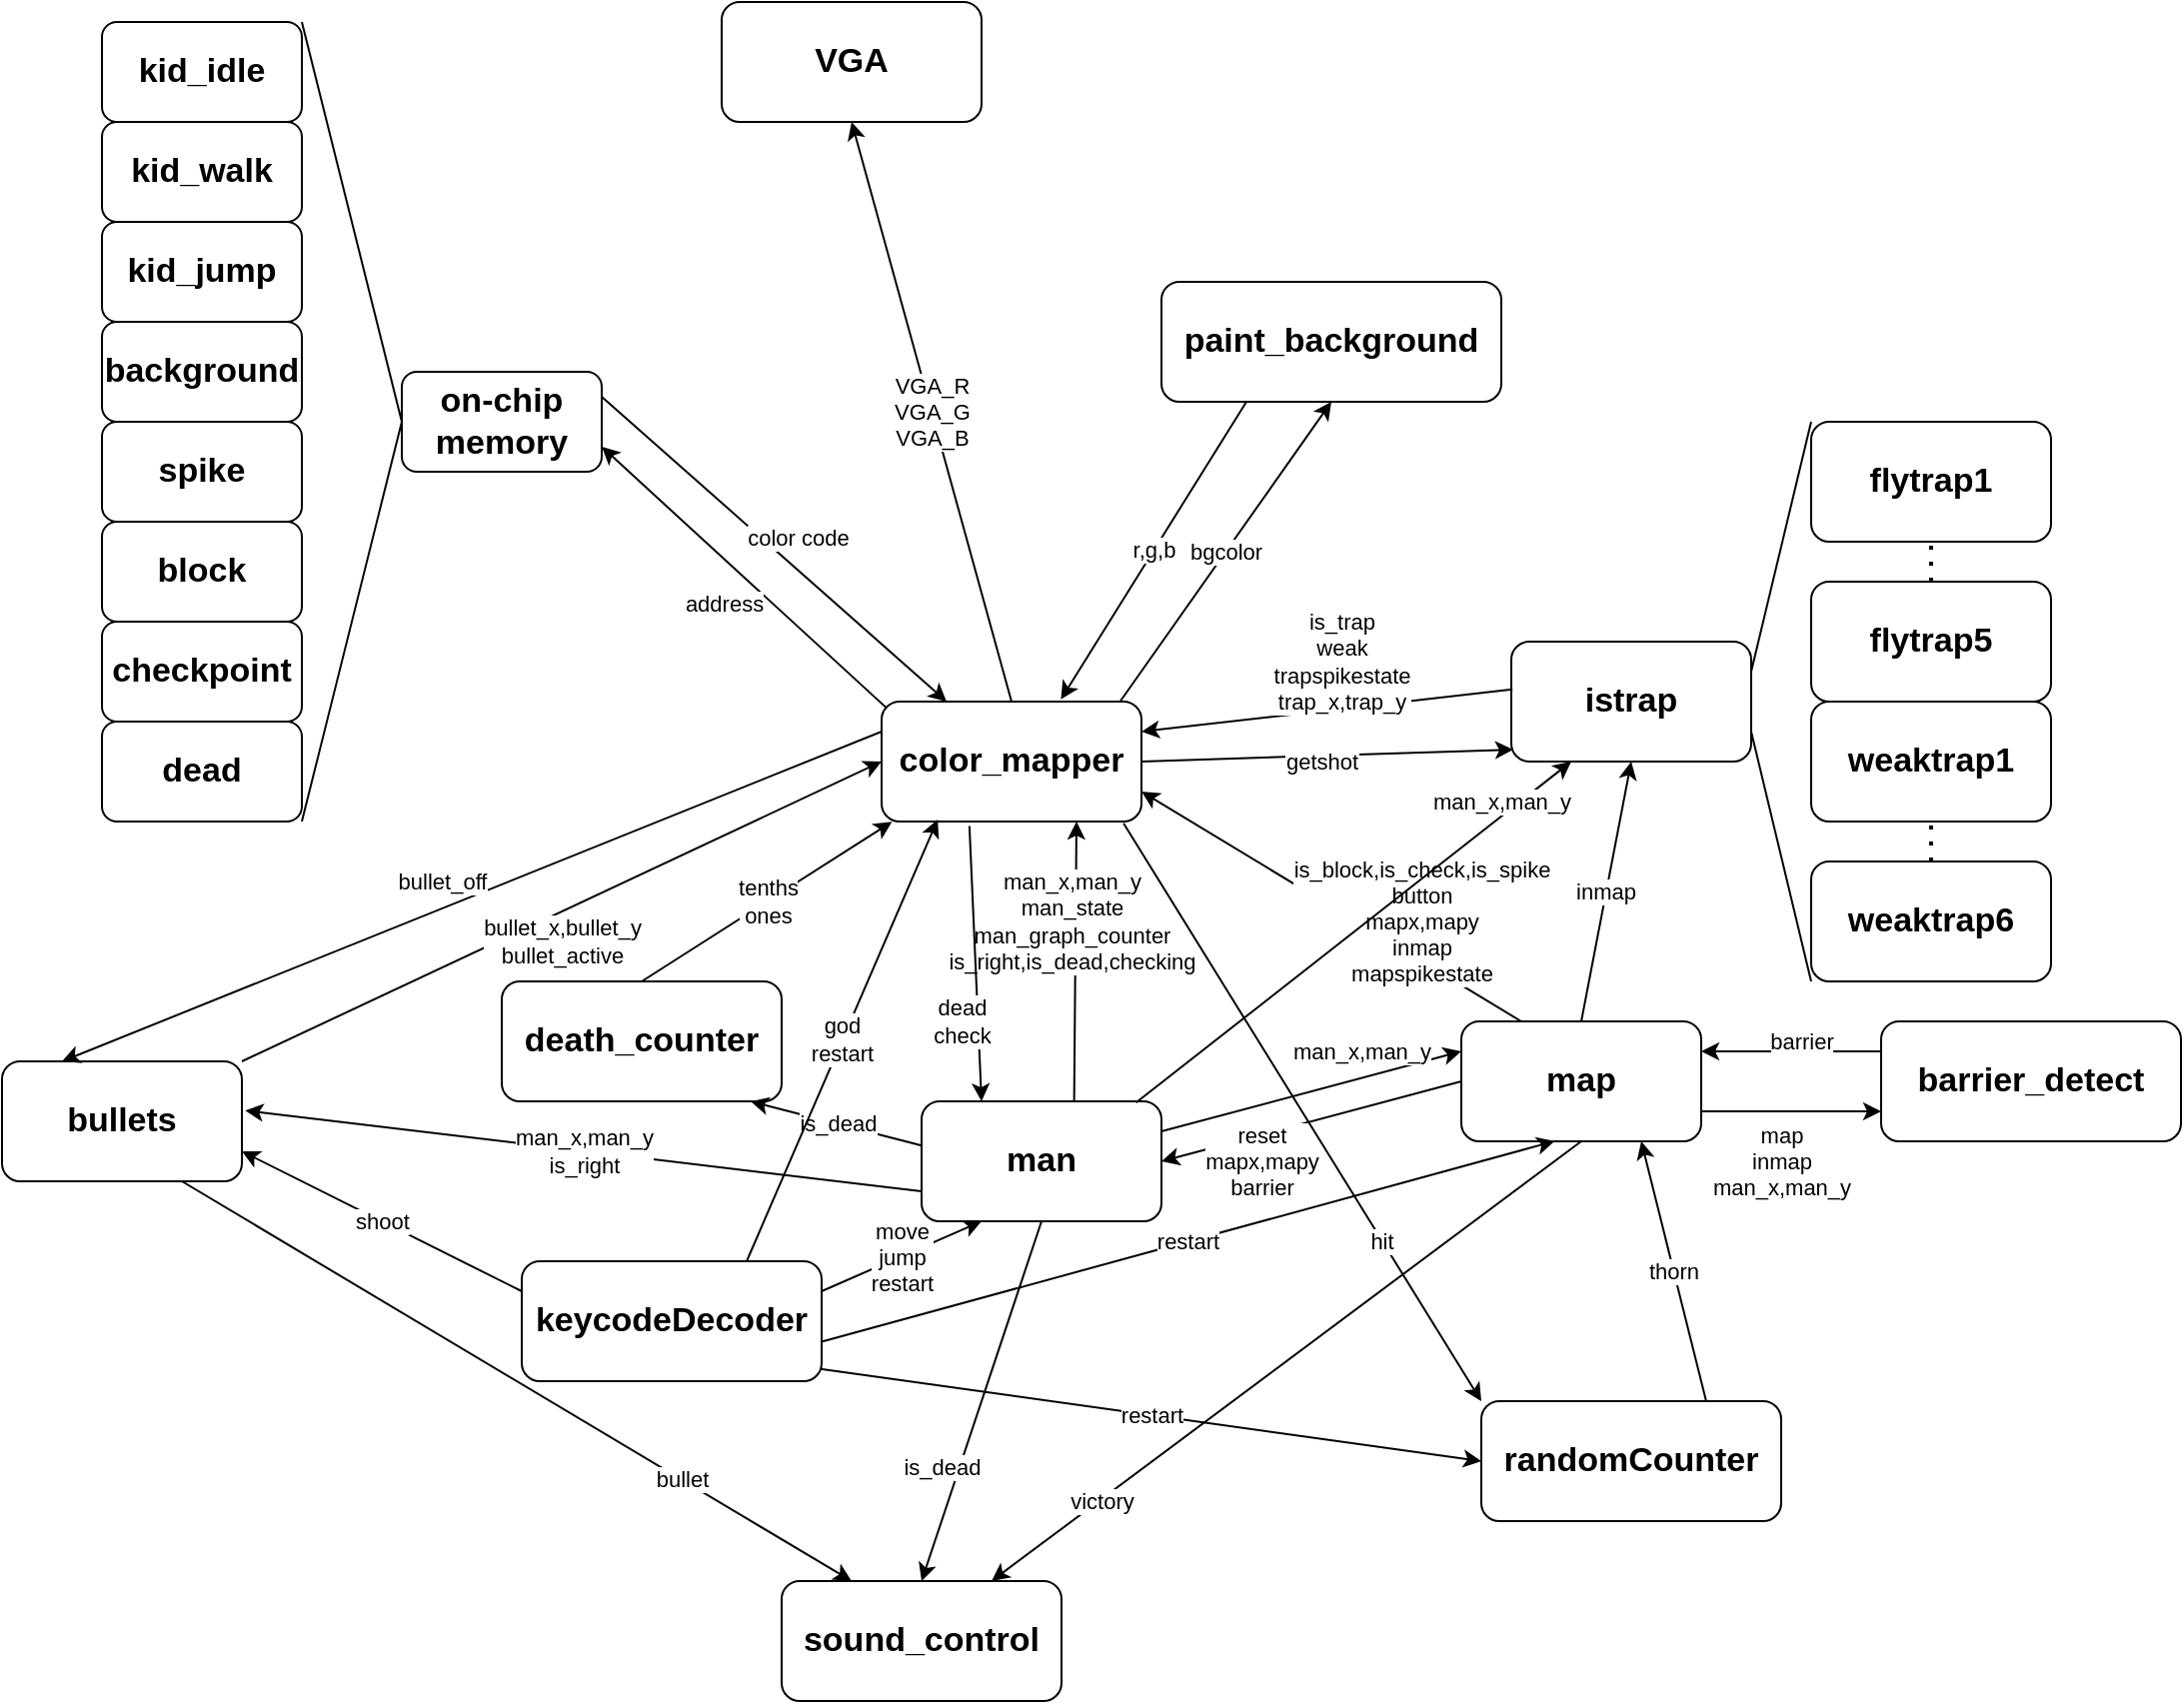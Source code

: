<mxfile version="14.1.8" type="device"><diagram id="t_A8ErgdnudNULZRxGV7" name="Page-1"><mxGraphModel dx="1038" dy="616" grid="1" gridSize="10" guides="1" tooltips="1" connect="1" arrows="1" fold="1" page="1" pageScale="1" pageWidth="3300" pageHeight="4681" math="0" shadow="0"><root><mxCell id="0"/><mxCell id="1" parent="0"/><mxCell id="ergnLRA7xsFLwOkWXKVh-1" value="&lt;font style=&quot;font-size: 17px&quot;&gt;&lt;b&gt;color_mapper&lt;/b&gt;&lt;/font&gt;" style="rounded=1;whiteSpace=wrap;html=1;" parent="1" vertex="1"><mxGeometry x="1210" y="700" width="130" height="60" as="geometry"/></mxCell><mxCell id="ergnLRA7xsFLwOkWXKVh-6" value="&lt;font style=&quot;font-size: 17px&quot;&gt;&lt;b&gt;map&lt;/b&gt;&lt;/font&gt;" style="rounded=1;whiteSpace=wrap;html=1;" parent="1" vertex="1"><mxGeometry x="1500" y="860" width="120" height="60" as="geometry"/></mxCell><mxCell id="ergnLRA7xsFLwOkWXKVh-7" value="&lt;font style=&quot;font-size: 17px&quot;&gt;&lt;b&gt;istrap&lt;/b&gt;&lt;/font&gt;" style="rounded=1;whiteSpace=wrap;html=1;" parent="1" vertex="1"><mxGeometry x="1525" y="670" width="120" height="60" as="geometry"/></mxCell><mxCell id="ergnLRA7xsFLwOkWXKVh-8" value="&lt;font style=&quot;font-size: 17px&quot;&gt;&lt;b&gt;death_counter&lt;/b&gt;&lt;/font&gt;" style="rounded=1;whiteSpace=wrap;html=1;" parent="1" vertex="1"><mxGeometry x="1020" y="840" width="140" height="60" as="geometry"/></mxCell><mxCell id="ergnLRA7xsFLwOkWXKVh-9" value="&lt;font style=&quot;font-size: 17px&quot;&gt;&lt;b&gt;keycodeDecoder&lt;/b&gt;&lt;/font&gt;" style="rounded=1;whiteSpace=wrap;html=1;" parent="1" vertex="1"><mxGeometry x="1030" y="980" width="150" height="60" as="geometry"/></mxCell><mxCell id="ergnLRA7xsFLwOkWXKVh-10" value="&lt;font style=&quot;font-size: 17px&quot;&gt;&lt;b&gt;bullets&lt;/b&gt;&lt;/font&gt;" style="rounded=1;whiteSpace=wrap;html=1;" parent="1" vertex="1"><mxGeometry x="770" y="880" width="120" height="60" as="geometry"/></mxCell><mxCell id="ergnLRA7xsFLwOkWXKVh-12" value="&lt;font style=&quot;font-size: 17px&quot;&gt;&lt;b&gt;sound_control&lt;br&gt;&lt;/b&gt;&lt;/font&gt;" style="rounded=1;whiteSpace=wrap;html=1;" parent="1" vertex="1"><mxGeometry x="1160" y="1140" width="140" height="60" as="geometry"/></mxCell><mxCell id="ergnLRA7xsFLwOkWXKVh-14" value="&lt;font style=&quot;font-size: 17px&quot;&gt;&lt;b&gt;kid_idle&lt;/b&gt;&lt;/font&gt;" style="rounded=1;whiteSpace=wrap;html=1;" parent="1" vertex="1"><mxGeometry x="820" y="360" width="100" height="50" as="geometry"/></mxCell><mxCell id="ergnLRA7xsFLwOkWXKVh-16" value="&lt;span style=&quot;font-size: 17px&quot;&gt;&lt;b&gt;kid_walk&lt;/b&gt;&lt;/span&gt;" style="rounded=1;whiteSpace=wrap;html=1;" parent="1" vertex="1"><mxGeometry x="820" y="410" width="100" height="50" as="geometry"/></mxCell><mxCell id="ergnLRA7xsFLwOkWXKVh-17" value="&lt;font style=&quot;font-size: 17px&quot;&gt;&lt;b&gt;kid_jump&lt;/b&gt;&lt;/font&gt;" style="rounded=1;whiteSpace=wrap;html=1;" parent="1" vertex="1"><mxGeometry x="820" y="460" width="100" height="50" as="geometry"/></mxCell><mxCell id="ergnLRA7xsFLwOkWXKVh-18" value="&lt;font style=&quot;font-size: 17px&quot;&gt;&lt;b&gt;background&lt;/b&gt;&lt;/font&gt;" style="rounded=1;whiteSpace=wrap;html=1;" parent="1" vertex="1"><mxGeometry x="820" y="510" width="100" height="50" as="geometry"/></mxCell><mxCell id="ergnLRA7xsFLwOkWXKVh-19" value="&lt;font style=&quot;font-size: 17px&quot;&gt;&lt;b&gt;spike&lt;/b&gt;&lt;/font&gt;" style="rounded=1;whiteSpace=wrap;html=1;" parent="1" vertex="1"><mxGeometry x="820" y="560" width="100" height="50" as="geometry"/></mxCell><mxCell id="ergnLRA7xsFLwOkWXKVh-20" value="&lt;font style=&quot;font-size: 17px&quot;&gt;&lt;b&gt;block&lt;/b&gt;&lt;/font&gt;&lt;span style=&quot;color: rgba(0 , 0 , 0 , 0) ; font-family: monospace ; font-size: 0px&quot;&gt;%3CmxGraphModel%3E%3Croot%3E%3CmxCell%20id%3D%220%22%2F%3E%3CmxCell%20id%3D%221%22%20parent%3D%220%22%2F%3E%3CmxCell%20id%3D%222%22%20value%3D%22%26lt%3Bfont%20style%3D%26quot%3Bfont-size%3A%2017px%26quot%3B%26gt%3B%26lt%3Bb%26gt%3Bbullets%26lt%3B%2Fb%26gt%3B%26lt%3B%2Ffont%26gt%3B%22%20style%3D%22rounded%3D1%3BwhiteSpace%3Dwrap%3Bhtml%3D1%3B%22%20vertex%3D%221%22%20parent%3D%221%22%3E%3CmxGeometry%20x%3D%2270%22%20y%3D%22180%22%20width%3D%22100%22%20height%3D%2250%22%20as%3D%22geometry%22%2F%3E%3C%2FmxCell%3E%3CmxCell%20id%3D%223%22%20value%3D%22%26lt%3Bfont%20style%3D%26quot%3Bfont-size%3A%2017px%26quot%3B%26gt%3B%26lt%3Bb%26gt%3Bbullets%26lt%3B%2Fb%26gt%3B%26lt%3B%2Ffont%26gt%3B%22%20style%3D%22rounded%3D1%3BwhiteSpace%3Dwrap%3Bhtml%3D1%3B%22%20vertex%3D%221%22%20parent%3D%221%22%3E%3CmxGeometry%20x%3D%2270%22%20y%3D%22230%22%20width%3D%22100%22%20height%3D%2250%22%20as%3D%22geometry%22%2F%3E%3C%2FmxCell%3E%3C%2Froot%3E%3C%2FmxGraphModel%3E&lt;/span&gt;" style="rounded=1;whiteSpace=wrap;html=1;" parent="1" vertex="1"><mxGeometry x="820" y="610" width="100" height="50" as="geometry"/></mxCell><mxCell id="ergnLRA7xsFLwOkWXKVh-21" value="&lt;span style=&quot;font-size: 17px&quot;&gt;&lt;b&gt;checkpoint&lt;/b&gt;&lt;/span&gt;" style="rounded=1;whiteSpace=wrap;html=1;" parent="1" vertex="1"><mxGeometry x="820" y="660" width="100" height="50" as="geometry"/></mxCell><mxCell id="ergnLRA7xsFLwOkWXKVh-22" value="&lt;span style=&quot;font-size: 17px&quot;&gt;&lt;b&gt;dead&lt;/b&gt;&lt;/span&gt;" style="rounded=1;whiteSpace=wrap;html=1;" parent="1" vertex="1"><mxGeometry x="820" y="710" width="100" height="50" as="geometry"/></mxCell><mxCell id="ergnLRA7xsFLwOkWXKVh-23" value="" style="endArrow=none;html=1;entryX=1;entryY=0;entryDx=0;entryDy=0;" parent="1" target="ergnLRA7xsFLwOkWXKVh-14" edge="1"><mxGeometry width="50" height="50" relative="1" as="geometry"><mxPoint x="970" y="560" as="sourcePoint"/><mxPoint x="1010" y="410" as="targetPoint"/></mxGeometry></mxCell><mxCell id="ergnLRA7xsFLwOkWXKVh-25" value="" style="endArrow=none;html=1;exitX=1;exitY=1;exitDx=0;exitDy=0;" parent="1" source="ergnLRA7xsFLwOkWXKVh-22" edge="1"><mxGeometry width="50" height="50" relative="1" as="geometry"><mxPoint x="990" y="570" as="sourcePoint"/><mxPoint x="970" y="560" as="targetPoint"/></mxGeometry></mxCell><mxCell id="ergnLRA7xsFLwOkWXKVh-29" value="&lt;font style=&quot;font-size: 17px&quot;&gt;&lt;b&gt;on-chip&lt;br&gt;memory&lt;br&gt;&lt;/b&gt;&lt;/font&gt;" style="rounded=1;whiteSpace=wrap;html=1;" parent="1" vertex="1"><mxGeometry x="970" y="535" width="100" height="50" as="geometry"/></mxCell><mxCell id="ergnLRA7xsFLwOkWXKVh-32" value="address" style="endArrow=classic;html=1;entryX=1;entryY=0.75;entryDx=0;entryDy=0;exitX=0.017;exitY=0.049;exitDx=0;exitDy=0;exitPerimeter=0;" parent="1" source="ergnLRA7xsFLwOkWXKVh-1" target="ergnLRA7xsFLwOkWXKVh-29" edge="1"><mxGeometry x="-0.009" y="17" width="50" height="50" relative="1" as="geometry"><mxPoint x="1210" y="700" as="sourcePoint"/><mxPoint x="1110" y="590" as="targetPoint"/><mxPoint x="1" as="offset"/></mxGeometry></mxCell><mxCell id="ergnLRA7xsFLwOkWXKVh-33" value="color code" style="endArrow=classic;html=1;entryX=0.25;entryY=0;entryDx=0;entryDy=0;exitX=1;exitY=0.25;exitDx=0;exitDy=0;" parent="1" source="ergnLRA7xsFLwOkWXKVh-29" target="ergnLRA7xsFLwOkWXKVh-1" edge="1"><mxGeometry x="0.047" y="12" width="50" height="50" relative="1" as="geometry"><mxPoint x="1130" y="525" as="sourcePoint"/><mxPoint x="1040" y="522.5" as="targetPoint"/><mxPoint as="offset"/></mxGeometry></mxCell><mxCell id="ergnLRA7xsFLwOkWXKVh-34" value="is_dead" style="endArrow=classic;html=1;exitX=0.001;exitY=0.369;exitDx=0;exitDy=0;exitPerimeter=0;entryX=0.889;entryY=1.001;entryDx=0;entryDy=0;entryPerimeter=0;" parent="1" source="ergnLRA7xsFLwOkWXKVh-5" target="ergnLRA7xsFLwOkWXKVh-8" edge="1"><mxGeometry width="50" height="50" relative="1" as="geometry"><mxPoint x="940" y="740" as="sourcePoint"/><mxPoint x="1090" y="891" as="targetPoint"/></mxGeometry></mxCell><mxCell id="ergnLRA7xsFLwOkWXKVh-37" value="man_x,man_y&lt;br&gt;man_state&lt;br&gt;man_graph_counter&lt;br&gt;is_right,is_dead,checking" style="endArrow=classic;html=1;exitX=0.636;exitY=0.002;exitDx=0;exitDy=0;entryX=0.75;entryY=1;entryDx=0;entryDy=0;exitPerimeter=0;" parent="1" source="ergnLRA7xsFLwOkWXKVh-5" target="ergnLRA7xsFLwOkWXKVh-1" edge="1"><mxGeometry x="0.288" y="2" width="50" height="50" relative="1" as="geometry"><mxPoint x="990" y="680" as="sourcePoint"/><mxPoint x="1040" y="630" as="targetPoint"/><mxPoint as="offset"/></mxGeometry></mxCell><mxCell id="ergnLRA7xsFLwOkWXKVh-39" value="dead&lt;br&gt;check" style="endArrow=classic;html=1;exitX=0.338;exitY=1.037;exitDx=0;exitDy=0;entryX=0.25;entryY=0;entryDx=0;entryDy=0;exitPerimeter=0;" parent="1" source="ergnLRA7xsFLwOkWXKVh-1" target="ergnLRA7xsFLwOkWXKVh-5" edge="1"><mxGeometry x="0.414" y="-8" width="50" height="50" relative="1" as="geometry"><mxPoint x="1010" y="690" as="sourcePoint"/><mxPoint x="1162.5" y="540" as="targetPoint"/><mxPoint as="offset"/></mxGeometry></mxCell><mxCell id="ergnLRA7xsFLwOkWXKVh-40" value="tenths&lt;br&gt;ones" style="endArrow=classic;html=1;exitX=0.5;exitY=0;exitDx=0;exitDy=0;entryX=0.04;entryY=1.002;entryDx=0;entryDy=0;entryPerimeter=0;" parent="1" source="ergnLRA7xsFLwOkWXKVh-8" target="ergnLRA7xsFLwOkWXKVh-1" edge="1"><mxGeometry width="50" height="50" relative="1" as="geometry"><mxPoint x="1000" y="770" as="sourcePoint"/><mxPoint x="1152.5" y="620" as="targetPoint"/></mxGeometry></mxCell><mxCell id="ergnLRA7xsFLwOkWXKVh-41" value="&lt;font style=&quot;font-size: 17px&quot;&gt;&lt;b&gt;barrier_detect&lt;/b&gt;&lt;/font&gt;" style="rounded=1;whiteSpace=wrap;html=1;" parent="1" vertex="1"><mxGeometry x="1710" y="860" width="150" height="60" as="geometry"/></mxCell><mxCell id="ergnLRA7xsFLwOkWXKVh-42" value="barrier" style="endArrow=classic;html=1;exitX=0;exitY=0.25;exitDx=0;exitDy=0;entryX=1;entryY=0.25;entryDx=0;entryDy=0;" parent="1" source="ergnLRA7xsFLwOkWXKVh-41" target="ergnLRA7xsFLwOkWXKVh-6" edge="1"><mxGeometry x="-0.111" y="-5" width="50" height="50" relative="1" as="geometry"><mxPoint x="1010" y="655" as="sourcePoint"/><mxPoint x="1162.5" y="540" as="targetPoint"/><mxPoint as="offset"/></mxGeometry></mxCell><mxCell id="ergnLRA7xsFLwOkWXKVh-43" value="map&lt;br&gt;inmap&lt;br&gt;man_x,man_y" style="endArrow=classic;html=1;exitX=1;exitY=0.75;exitDx=0;exitDy=0;entryX=0;entryY=0.75;entryDx=0;entryDy=0;" parent="1" source="ergnLRA7xsFLwOkWXKVh-6" target="ergnLRA7xsFLwOkWXKVh-41" edge="1"><mxGeometry x="-0.111" y="-25" width="50" height="50" relative="1" as="geometry"><mxPoint x="1020" y="665" as="sourcePoint"/><mxPoint x="1172.5" y="550" as="targetPoint"/><mxPoint as="offset"/></mxGeometry></mxCell><mxCell id="ergnLRA7xsFLwOkWXKVh-44" value="&lt;font style=&quot;font-size: 17px&quot;&gt;&lt;b&gt;flytrap1&lt;/b&gt;&lt;/font&gt;" style="rounded=1;whiteSpace=wrap;html=1;" parent="1" vertex="1"><mxGeometry x="1675" y="560" width="120" height="60" as="geometry"/></mxCell><mxCell id="ergnLRA7xsFLwOkWXKVh-45" value="&lt;font style=&quot;font-size: 17px&quot;&gt;&lt;b&gt;weaktrap1&lt;/b&gt;&lt;/font&gt;" style="rounded=1;whiteSpace=wrap;html=1;" parent="1" vertex="1"><mxGeometry x="1675" y="700" width="120" height="60" as="geometry"/></mxCell><mxCell id="ergnLRA7xsFLwOkWXKVh-46" value="&lt;font style=&quot;font-size: 17px&quot;&gt;&lt;b&gt;flytrap5&lt;/b&gt;&lt;/font&gt;" style="rounded=1;whiteSpace=wrap;html=1;" parent="1" vertex="1"><mxGeometry x="1675" y="640" width="120" height="60" as="geometry"/></mxCell><mxCell id="ergnLRA7xsFLwOkWXKVh-47" value="" style="endArrow=none;dashed=1;html=1;dashPattern=1 3;strokeWidth=2;exitX=0.5;exitY=0;exitDx=0;exitDy=0;" parent="1" source="ergnLRA7xsFLwOkWXKVh-46" edge="1"><mxGeometry width="50" height="50" relative="1" as="geometry"><mxPoint x="1685" y="670" as="sourcePoint"/><mxPoint x="1735" y="620" as="targetPoint"/></mxGeometry></mxCell><mxCell id="ergnLRA7xsFLwOkWXKVh-50" value="&lt;font style=&quot;font-size: 17px&quot;&gt;&lt;b&gt;weaktrap6&lt;/b&gt;&lt;/font&gt;" style="rounded=1;whiteSpace=wrap;html=1;" parent="1" vertex="1"><mxGeometry x="1675" y="780" width="120" height="60" as="geometry"/></mxCell><mxCell id="ergnLRA7xsFLwOkWXKVh-52" value="" style="endArrow=none;dashed=1;html=1;dashPattern=1 3;strokeWidth=2;entryX=0.5;entryY=1;entryDx=0;entryDy=0;exitX=0.5;exitY=0;exitDx=0;exitDy=0;" parent="1" source="ergnLRA7xsFLwOkWXKVh-50" target="ergnLRA7xsFLwOkWXKVh-45" edge="1"><mxGeometry width="50" height="50" relative="1" as="geometry"><mxPoint x="1735" y="780" as="sourcePoint"/><mxPoint x="1734.83" y="760" as="targetPoint"/></mxGeometry></mxCell><mxCell id="ergnLRA7xsFLwOkWXKVh-53" value="" style="endArrow=none;html=1;exitX=0;exitY=0;exitDx=0;exitDy=0;entryX=1;entryY=0.25;entryDx=0;entryDy=0;" parent="1" source="ergnLRA7xsFLwOkWXKVh-44" edge="1"><mxGeometry width="50" height="50" relative="1" as="geometry"><mxPoint x="1135" y="620" as="sourcePoint"/><mxPoint x="1645" y="685" as="targetPoint"/></mxGeometry></mxCell><mxCell id="ergnLRA7xsFLwOkWXKVh-54" value="" style="endArrow=none;html=1;exitX=0;exitY=1;exitDx=0;exitDy=0;entryX=1;entryY=0.75;entryDx=0;entryDy=0;" parent="1" source="ergnLRA7xsFLwOkWXKVh-50" edge="1"><mxGeometry width="50" height="50" relative="1" as="geometry"><mxPoint x="1685" y="570" as="sourcePoint"/><mxPoint x="1645" y="715" as="targetPoint"/></mxGeometry></mxCell><mxCell id="ergnLRA7xsFLwOkWXKVh-55" value="man_x,man_y&lt;br&gt;is_right" style="endArrow=classic;html=1;exitX=0;exitY=0.75;exitDx=0;exitDy=0;entryX=1.014;entryY=0.41;entryDx=0;entryDy=0;entryPerimeter=0;" parent="1" source="ergnLRA7xsFLwOkWXKVh-5" target="ergnLRA7xsFLwOkWXKVh-10" edge="1"><mxGeometry width="50" height="50" relative="1" as="geometry"><mxPoint x="1000" y="800" as="sourcePoint"/><mxPoint x="1050" y="750" as="targetPoint"/></mxGeometry></mxCell><mxCell id="ergnLRA7xsFLwOkWXKVh-56" value="bullet" style="endArrow=classic;html=1;exitX=0.75;exitY=1;exitDx=0;exitDy=0;entryX=0.25;entryY=0;entryDx=0;entryDy=0;" parent="1" source="ergnLRA7xsFLwOkWXKVh-10" target="ergnLRA7xsFLwOkWXKVh-12" edge="1"><mxGeometry x="0.494" y="-1" width="50" height="50" relative="1" as="geometry"><mxPoint x="1000" y="790" as="sourcePoint"/><mxPoint x="1050" y="740" as="targetPoint"/><mxPoint y="-1" as="offset"/></mxGeometry></mxCell><mxCell id="ergnLRA7xsFLwOkWXKVh-58" value="shoot" style="endArrow=classic;html=1;exitX=0;exitY=0.25;exitDx=0;exitDy=0;entryX=1;entryY=0.75;entryDx=0;entryDy=0;" parent="1" source="ergnLRA7xsFLwOkWXKVh-9" target="ergnLRA7xsFLwOkWXKVh-10" edge="1"><mxGeometry width="50" height="50" relative="1" as="geometry"><mxPoint x="1190" y="990" as="sourcePoint"/><mxPoint x="1210" y="1060" as="targetPoint"/><Array as="points"/></mxGeometry></mxCell><mxCell id="ergnLRA7xsFLwOkWXKVh-59" value="bullet_x,bullet_y&lt;br&gt;bullet_active" style="endArrow=classic;html=1;exitX=1;exitY=0;exitDx=0;exitDy=0;entryX=0;entryY=0.5;entryDx=0;entryDy=0;" parent="1" source="ergnLRA7xsFLwOkWXKVh-10" target="ergnLRA7xsFLwOkWXKVh-1" edge="1"><mxGeometry x="-0.036" y="-14" width="50" height="50" relative="1" as="geometry"><mxPoint x="1190" y="720" as="sourcePoint"/><mxPoint x="1240" y="670" as="targetPoint"/><mxPoint as="offset"/></mxGeometry></mxCell><mxCell id="ergnLRA7xsFLwOkWXKVh-61" value="bullet_off" style="endArrow=classic;html=1;exitX=0;exitY=0.25;exitDx=0;exitDy=0;entryX=0.25;entryY=0;entryDx=0;entryDy=0;" parent="1" source="ergnLRA7xsFLwOkWXKVh-1" target="ergnLRA7xsFLwOkWXKVh-10" edge="1"><mxGeometry x="0.05" y="-13" width="50" height="50" relative="1" as="geometry"><mxPoint x="1070" y="720" as="sourcePoint"/><mxPoint x="1162.5" y="540" as="targetPoint"/><mxPoint as="offset"/></mxGeometry></mxCell><mxCell id="ergnLRA7xsFLwOkWXKVh-62" value="&lt;font style=&quot;font-size: 17px&quot;&gt;&lt;b&gt;VGA&lt;/b&gt;&lt;/font&gt;" style="rounded=1;whiteSpace=wrap;html=1;" parent="1" vertex="1"><mxGeometry x="1130" y="350" width="130" height="60" as="geometry"/></mxCell><mxCell id="ergnLRA7xsFLwOkWXKVh-63" value="VGA_R&lt;br&gt;VGA_G&lt;br&gt;VGA_B" style="endArrow=classic;html=1;exitX=0.5;exitY=0;exitDx=0;exitDy=0;entryX=0.5;entryY=1;entryDx=0;entryDy=0;" parent="1" source="ergnLRA7xsFLwOkWXKVh-1" target="ergnLRA7xsFLwOkWXKVh-62" edge="1"><mxGeometry width="50" height="50" relative="1" as="geometry"><mxPoint x="1360" y="400" as="sourcePoint"/><mxPoint x="1410" y="350" as="targetPoint"/></mxGeometry></mxCell><mxCell id="ergnLRA7xsFLwOkWXKVh-65" value="move&lt;br&gt;jump&lt;br&gt;restart" style="endArrow=classic;html=1;entryX=0.25;entryY=1;entryDx=0;entryDy=0;exitX=1;exitY=0.25;exitDx=0;exitDy=0;" parent="1" source="ergnLRA7xsFLwOkWXKVh-9" target="ergnLRA7xsFLwOkWXKVh-5" edge="1"><mxGeometry width="50" height="50" relative="1" as="geometry"><mxPoint x="1120" y="950" as="sourcePoint"/><mxPoint x="1170" y="900" as="targetPoint"/></mxGeometry></mxCell><mxCell id="ergnLRA7xsFLwOkWXKVh-66" value="god&lt;br&gt;restart" style="endArrow=classic;html=1;exitX=0.75;exitY=0;exitDx=0;exitDy=0;entryX=0.216;entryY=0.983;entryDx=0;entryDy=0;entryPerimeter=0;" parent="1" source="ergnLRA7xsFLwOkWXKVh-9" target="ergnLRA7xsFLwOkWXKVh-1" edge="1"><mxGeometry width="50" height="50" relative="1" as="geometry"><mxPoint x="1120" y="860" as="sourcePoint"/><mxPoint x="1170" y="810" as="targetPoint"/></mxGeometry></mxCell><mxCell id="ergnLRA7xsFLwOkWXKVh-67" value="restart" style="endArrow=classic;html=1;exitX=1;exitY=0.671;exitDx=0;exitDy=0;exitPerimeter=0;entryX=0.39;entryY=0.998;entryDx=0;entryDy=0;entryPerimeter=0;" parent="1" source="ergnLRA7xsFLwOkWXKVh-9" target="ergnLRA7xsFLwOkWXKVh-6" edge="1"><mxGeometry width="50" height="50" relative="1" as="geometry"><mxPoint x="1370" y="890" as="sourcePoint"/><mxPoint x="1538" y="920" as="targetPoint"/></mxGeometry></mxCell><mxCell id="ergnLRA7xsFLwOkWXKVh-68" value="reset&lt;br&gt;mapx,mapy&lt;br&gt;barrier" style="endArrow=classic;html=1;entryX=1;entryY=0.5;entryDx=0;entryDy=0;exitX=0;exitY=0.5;exitDx=0;exitDy=0;" parent="1" source="ergnLRA7xsFLwOkWXKVh-6" target="ergnLRA7xsFLwOkWXKVh-5" edge="1"><mxGeometry x="0.378" y="13" width="50" height="50" relative="1" as="geometry"><mxPoint x="1240" y="930" as="sourcePoint"/><mxPoint x="1290" y="880" as="targetPoint"/><mxPoint as="offset"/></mxGeometry></mxCell><mxCell id="ergnLRA7xsFLwOkWXKVh-69" value="man_x,man_y" style="endArrow=classic;html=1;exitX=1;exitY=0.25;exitDx=0;exitDy=0;entryX=0;entryY=0.25;entryDx=0;entryDy=0;" parent="1" source="ergnLRA7xsFLwOkWXKVh-5" target="ergnLRA7xsFLwOkWXKVh-6" edge="1"><mxGeometry x="0.378" y="13" width="50" height="50" relative="1" as="geometry"><mxPoint x="1230" y="910" as="sourcePoint"/><mxPoint x="1280" y="860" as="targetPoint"/><mxPoint as="offset"/></mxGeometry></mxCell><mxCell id="ergnLRA7xsFLwOkWXKVh-70" value="is_block,is_check,is_spike&lt;br&gt;button&lt;br&gt;mapx,mapy&lt;br&gt;inmap&lt;br&gt;mapspikestate" style="endArrow=classic;html=1;entryX=1;entryY=0.75;entryDx=0;entryDy=0;exitX=0.25;exitY=0;exitDx=0;exitDy=0;" parent="1" source="ergnLRA7xsFLwOkWXKVh-6" target="ergnLRA7xsFLwOkWXKVh-1" edge="1"><mxGeometry x="-0.382" y="-17" width="50" height="50" relative="1" as="geometry"><mxPoint x="1240" y="910" as="sourcePoint"/><mxPoint x="1290" y="860" as="targetPoint"/><mxPoint as="offset"/></mxGeometry></mxCell><mxCell id="ergnLRA7xsFLwOkWXKVh-71" value="victory" style="endArrow=classic;html=1;exitX=0.5;exitY=1;exitDx=0;exitDy=0;entryX=0.75;entryY=0;entryDx=0;entryDy=0;" parent="1" source="ergnLRA7xsFLwOkWXKVh-6" target="ergnLRA7xsFLwOkWXKVh-12" edge="1"><mxGeometry x="0.63" y="1" width="50" height="50" relative="1" as="geometry"><mxPoint x="1270" y="1000" as="sourcePoint"/><mxPoint x="1320" y="950" as="targetPoint"/><mxPoint as="offset"/></mxGeometry></mxCell><mxCell id="ergnLRA7xsFLwOkWXKVh-72" value="&lt;font style=&quot;font-size: 17px&quot;&gt;&lt;b&gt;randomCounter&lt;/b&gt;&lt;/font&gt;" style="rounded=1;whiteSpace=wrap;html=1;" parent="1" vertex="1"><mxGeometry x="1510" y="1050" width="150" height="60" as="geometry"/></mxCell><mxCell id="ergnLRA7xsFLwOkWXKVh-73" value="thorn" style="endArrow=classic;html=1;entryX=0.75;entryY=1;entryDx=0;entryDy=0;exitX=0.75;exitY=0;exitDx=0;exitDy=0;" parent="1" source="ergnLRA7xsFLwOkWXKVh-72" target="ergnLRA7xsFLwOkWXKVh-6" edge="1"><mxGeometry width="50" height="50" relative="1" as="geometry"><mxPoint x="1500" y="1050" as="sourcePoint"/><mxPoint x="1550" y="1000" as="targetPoint"/></mxGeometry></mxCell><mxCell id="ergnLRA7xsFLwOkWXKVh-74" value="hit" style="endArrow=classic;html=1;exitX=0.931;exitY=1.014;exitDx=0;exitDy=0;exitPerimeter=0;entryX=0;entryY=0;entryDx=0;entryDy=0;" parent="1" source="ergnLRA7xsFLwOkWXKVh-1" target="ergnLRA7xsFLwOkWXKVh-72" edge="1"><mxGeometry x="0.445" width="50" height="50" relative="1" as="geometry"><mxPoint x="1500" y="910" as="sourcePoint"/><mxPoint x="1550" y="860" as="targetPoint"/><mxPoint as="offset"/></mxGeometry></mxCell><mxCell id="ergnLRA7xsFLwOkWXKVh-75" value="restart" style="endArrow=classic;html=1;entryX=0;entryY=0.5;entryDx=0;entryDy=0;exitX=0.996;exitY=0.898;exitDx=0;exitDy=0;exitPerimeter=0;" parent="1" source="ergnLRA7xsFLwOkWXKVh-9" target="ergnLRA7xsFLwOkWXKVh-72" edge="1"><mxGeometry width="50" height="50" relative="1" as="geometry"><mxPoint x="1182" y="1035" as="sourcePoint"/><mxPoint x="1370" y="920" as="targetPoint"/></mxGeometry></mxCell><mxCell id="ergnLRA7xsFLwOkWXKVh-76" value="getshot" style="endArrow=classic;html=1;exitX=1;exitY=0.5;exitDx=0;exitDy=0;entryX=0.008;entryY=0.9;entryDx=0;entryDy=0;entryPerimeter=0;" parent="1" source="ergnLRA7xsFLwOkWXKVh-1" target="ergnLRA7xsFLwOkWXKVh-7" edge="1"><mxGeometry x="-0.033" y="-3" width="50" height="50" relative="1" as="geometry"><mxPoint x="1410" y="730" as="sourcePoint"/><mxPoint x="1580" y="480" as="targetPoint"/><mxPoint as="offset"/></mxGeometry></mxCell><mxCell id="ergnLRA7xsFLwOkWXKVh-77" value="inmap" style="endArrow=classic;html=1;entryX=0.5;entryY=1;entryDx=0;entryDy=0;exitX=0.5;exitY=0;exitDx=0;exitDy=0;" parent="1" source="ergnLRA7xsFLwOkWXKVh-6" target="ergnLRA7xsFLwOkWXKVh-7" edge="1"><mxGeometry width="50" height="50" relative="1" as="geometry"><mxPoint x="1410" y="730" as="sourcePoint"/><mxPoint x="1460" y="680" as="targetPoint"/></mxGeometry></mxCell><mxCell id="ergnLRA7xsFLwOkWXKVh-79" value="is_trap&lt;br&gt;weak&lt;br&gt;trapspikestate&lt;br&gt;trap_x,trap_y" style="endArrow=classic;html=1;exitX=0.005;exitY=0.397;exitDx=0;exitDy=0;entryX=1;entryY=0.25;entryDx=0;entryDy=0;exitPerimeter=0;" parent="1" source="ergnLRA7xsFLwOkWXKVh-7" target="ergnLRA7xsFLwOkWXKVh-1" edge="1"><mxGeometry x="-0.106" y="-23" width="50" height="50" relative="1" as="geometry"><mxPoint x="1240" y="730" as="sourcePoint"/><mxPoint x="1290" y="680" as="targetPoint"/><mxPoint as="offset"/></mxGeometry></mxCell><mxCell id="ergnLRA7xsFLwOkWXKVh-80" value="is_dead" style="endArrow=classic;html=1;entryX=0.5;entryY=0;entryDx=0;entryDy=0;exitX=0.5;exitY=1;exitDx=0;exitDy=0;" parent="1" source="ergnLRA7xsFLwOkWXKVh-5" target="ergnLRA7xsFLwOkWXKVh-12" edge="1"><mxGeometry x="0.396" y="-9" width="50" height="50" relative="1" as="geometry"><mxPoint x="1270" y="951" as="sourcePoint"/><mxPoint x="1290" y="1010" as="targetPoint"/><mxPoint as="offset"/></mxGeometry></mxCell><mxCell id="ergnLRA7xsFLwOkWXKVh-81" value="&lt;font style=&quot;font-size: 17px&quot;&gt;&lt;b&gt;paint_background&lt;/b&gt;&lt;/font&gt;" style="rounded=1;whiteSpace=wrap;html=1;" parent="1" vertex="1"><mxGeometry x="1350" y="490" width="170" height="60" as="geometry"/></mxCell><mxCell id="ergnLRA7xsFLwOkWXKVh-82" value="r,g,b" style="endArrow=classic;html=1;exitX=0.25;exitY=1;exitDx=0;exitDy=0;entryX=0.69;entryY=-0.019;entryDx=0;entryDy=0;entryPerimeter=0;" parent="1" source="ergnLRA7xsFLwOkWXKVh-81" target="ergnLRA7xsFLwOkWXKVh-1" edge="1"><mxGeometry width="50" height="50" relative="1" as="geometry"><mxPoint x="1240" y="550" as="sourcePoint"/><mxPoint x="1290" y="500" as="targetPoint"/></mxGeometry></mxCell><mxCell id="ergnLRA7xsFLwOkWXKVh-83" value="bgcolor" style="endArrow=classic;html=1;exitX=0.919;exitY=-0.004;exitDx=0;exitDy=0;exitPerimeter=0;entryX=0.5;entryY=1;entryDx=0;entryDy=0;" parent="1" source="ergnLRA7xsFLwOkWXKVh-1" target="ergnLRA7xsFLwOkWXKVh-81" edge="1"><mxGeometry width="50" height="50" relative="1" as="geometry"><mxPoint x="1240" y="550" as="sourcePoint"/><mxPoint x="1290" y="500" as="targetPoint"/></mxGeometry></mxCell><mxCell id="ergnLRA7xsFLwOkWXKVh-5" value="&lt;font style=&quot;font-size: 17px&quot;&gt;&lt;b&gt;man&lt;/b&gt;&lt;/font&gt;" style="rounded=1;whiteSpace=wrap;html=1;" parent="1" vertex="1"><mxGeometry x="1230" y="900" width="120" height="60" as="geometry"/></mxCell><mxCell id="ergnLRA7xsFLwOkWXKVh-85" value="man_x,man_y" style="endArrow=classic;html=1;exitX=0.894;exitY=0.011;exitDx=0;exitDy=0;exitPerimeter=0;entryX=0.25;entryY=1;entryDx=0;entryDy=0;" parent="1" source="ergnLRA7xsFLwOkWXKVh-5" target="ergnLRA7xsFLwOkWXKVh-7" edge="1"><mxGeometry x="0.712" y="6" width="50" height="50" relative="1" as="geometry"><mxPoint x="1200" y="890" as="sourcePoint"/><mxPoint x="1250" y="840" as="targetPoint"/><mxPoint as="offset"/></mxGeometry></mxCell></root></mxGraphModel></diagram></mxfile>